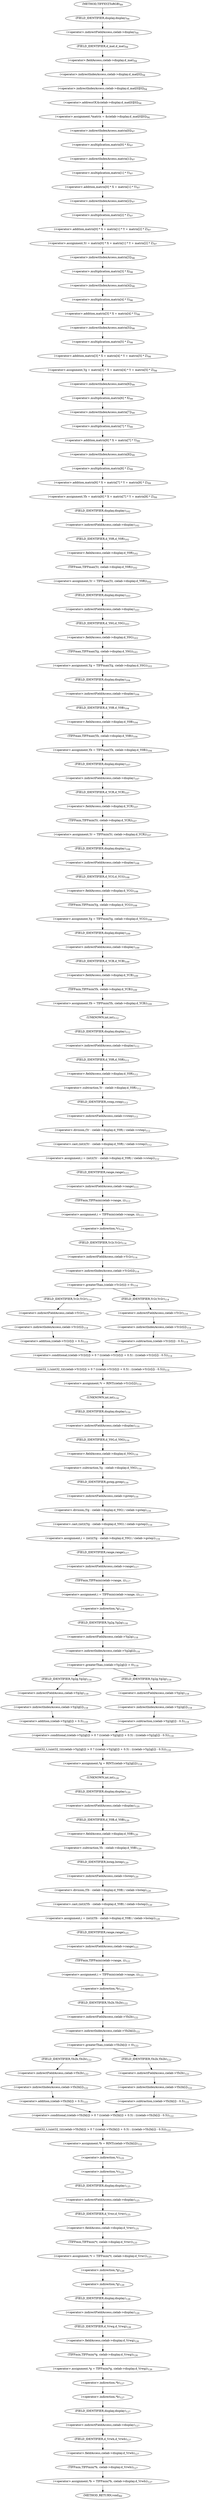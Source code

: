 digraph "TIFFXYZToRGB" {  
"6671" [label = <(&lt;operator&gt;.assignment,*matrix = &amp;cielab-&gt;display.d_mat[0][0])<SUB>94</SUB>> ]
"6683" [label = <(&lt;operator&gt;.assignment,Yr = matrix[0] * X + matrix[1] * Y + matrix[2] * Z)<SUB>97</SUB>> ]
"6702" [label = <(&lt;operator&gt;.assignment,Yg = matrix[3] * X + matrix[4] * Y + matrix[5] * Z)<SUB>98</SUB>> ]
"6721" [label = <(&lt;operator&gt;.assignment,Yb = matrix[6] * X + matrix[7] * Y + matrix[8] * Z)<SUB>99</SUB>> ]
"6740" [label = <(&lt;operator&gt;.assignment,Yr = TIFFmax(Yr, cielab-&gt;display.d_Y0R))<SUB>102</SUB>> ]
"6749" [label = <(&lt;operator&gt;.assignment,Yg = TIFFmax(Yg, cielab-&gt;display.d_Y0G))<SUB>103</SUB>> ]
"6758" [label = <(&lt;operator&gt;.assignment,Yb = TIFFmax(Yb, cielab-&gt;display.d_Y0B))<SUB>104</SUB>> ]
"6767" [label = <(&lt;operator&gt;.assignment,Yr = TIFFmin(Yr, cielab-&gt;display.d_YCR))<SUB>107</SUB>> ]
"6776" [label = <(&lt;operator&gt;.assignment,Yg = TIFFmin(Yg, cielab-&gt;display.d_YCG))<SUB>108</SUB>> ]
"6785" [label = <(&lt;operator&gt;.assignment,Yb = TIFFmin(Yb, cielab-&gt;display.d_YCB))<SUB>109</SUB>> ]
"6794" [label = <(&lt;operator&gt;.assignment,i = (int)((Yr - cielab-&gt;display.d_Y0R) / cielab-&gt;rstep))<SUB>112</SUB>> ]
"6809" [label = <(&lt;operator&gt;.assignment,i = TIFFmin(cielab-&gt;range, i))<SUB>113</SUB>> ]
"6816" [label = <(&lt;operator&gt;.assignment,*r = RINT(cielab-&gt;Yr2r[i]))<SUB>114</SUB>> ]
"6842" [label = <(&lt;operator&gt;.assignment,i = (int)((Yg - cielab-&gt;display.d_Y0G) / cielab-&gt;gstep))<SUB>116</SUB>> ]
"6857" [label = <(&lt;operator&gt;.assignment,i = TIFFmin(cielab-&gt;range, i))<SUB>117</SUB>> ]
"6864" [label = <(&lt;operator&gt;.assignment,*g = RINT(cielab-&gt;Yg2g[i]))<SUB>118</SUB>> ]
"6890" [label = <(&lt;operator&gt;.assignment,i = (int)((Yb - cielab-&gt;display.d_Y0B) / cielab-&gt;bstep))<SUB>120</SUB>> ]
"6905" [label = <(&lt;operator&gt;.assignment,i = TIFFmin(cielab-&gt;range, i))<SUB>121</SUB>> ]
"6912" [label = <(&lt;operator&gt;.assignment,*b = RINT(cielab-&gt;Yb2b[i]))<SUB>122</SUB>> ]
"6938" [label = <(&lt;operator&gt;.assignment,*r = TIFFmin(*r, cielab-&gt;display.d_Vrwr))<SUB>125</SUB>> ]
"6949" [label = <(&lt;operator&gt;.assignment,*g = TIFFmin(*g, cielab-&gt;display.d_Vrwg))<SUB>126</SUB>> ]
"6960" [label = <(&lt;operator&gt;.assignment,*b = TIFFmin(*b, cielab-&gt;display.d_Vrwb))<SUB>127</SUB>> ]
"6673" [label = <(&lt;operator&gt;.addressOf,&amp;cielab-&gt;display.d_mat[0][0])<SUB>94</SUB>> ]
"6685" [label = <(&lt;operator&gt;.addition,matrix[0] * X + matrix[1] * Y + matrix[2] * Z)<SUB>97</SUB>> ]
"6704" [label = <(&lt;operator&gt;.addition,matrix[3] * X + matrix[4] * Y + matrix[5] * Z)<SUB>98</SUB>> ]
"6723" [label = <(&lt;operator&gt;.addition,matrix[6] * X + matrix[7] * Y + matrix[8] * Z)<SUB>99</SUB>> ]
"6742" [label = <(TIFFmax,TIFFmax(Yr, cielab-&gt;display.d_Y0R))<SUB>102</SUB>> ]
"6751" [label = <(TIFFmax,TIFFmax(Yg, cielab-&gt;display.d_Y0G))<SUB>103</SUB>> ]
"6760" [label = <(TIFFmax,TIFFmax(Yb, cielab-&gt;display.d_Y0B))<SUB>104</SUB>> ]
"6769" [label = <(TIFFmin,TIFFmin(Yr, cielab-&gt;display.d_YCR))<SUB>107</SUB>> ]
"6778" [label = <(TIFFmin,TIFFmin(Yg, cielab-&gt;display.d_YCG))<SUB>108</SUB>> ]
"6787" [label = <(TIFFmin,TIFFmin(Yb, cielab-&gt;display.d_YCB))<SUB>109</SUB>> ]
"6796" [label = <(&lt;operator&gt;.cast,(int)((Yr - cielab-&gt;display.d_Y0R) / cielab-&gt;rstep))<SUB>112</SUB>> ]
"6811" [label = <(TIFFmin,TIFFmin(cielab-&gt;range, i))<SUB>113</SUB>> ]
"6817" [label = <(&lt;operator&gt;.indirection,*r)<SUB>114</SUB>> ]
"6819" [label = <(uint32_t,(uint32_t)((cielab-&gt;Yr2r[i]) &gt; 0 ? ((cielab-&gt;Yr2r[i]) + 0.5) : ((cielab-&gt;Yr2r[i]) - 0.5)))<SUB>114</SUB>> ]
"6844" [label = <(&lt;operator&gt;.cast,(int)((Yg - cielab-&gt;display.d_Y0G) / cielab-&gt;gstep))<SUB>116</SUB>> ]
"6859" [label = <(TIFFmin,TIFFmin(cielab-&gt;range, i))<SUB>117</SUB>> ]
"6865" [label = <(&lt;operator&gt;.indirection,*g)<SUB>118</SUB>> ]
"6867" [label = <(uint32_t,(uint32_t)((cielab-&gt;Yg2g[i]) &gt; 0 ? ((cielab-&gt;Yg2g[i]) + 0.5) : ((cielab-&gt;Yg2g[i]) - 0.5)))<SUB>118</SUB>> ]
"6892" [label = <(&lt;operator&gt;.cast,(int)((Yb - cielab-&gt;display.d_Y0B) / cielab-&gt;bstep))<SUB>120</SUB>> ]
"6907" [label = <(TIFFmin,TIFFmin(cielab-&gt;range, i))<SUB>121</SUB>> ]
"6913" [label = <(&lt;operator&gt;.indirection,*b)<SUB>122</SUB>> ]
"6915" [label = <(uint32_t,(uint32_t)((cielab-&gt;Yb2b[i]) &gt; 0 ? ((cielab-&gt;Yb2b[i]) + 0.5) : ((cielab-&gt;Yb2b[i]) - 0.5)))<SUB>122</SUB>> ]
"6939" [label = <(&lt;operator&gt;.indirection,*r)<SUB>125</SUB>> ]
"6941" [label = <(TIFFmin,TIFFmin(*r, cielab-&gt;display.d_Vrwr))<SUB>125</SUB>> ]
"6950" [label = <(&lt;operator&gt;.indirection,*g)<SUB>126</SUB>> ]
"6952" [label = <(TIFFmin,TIFFmin(*g, cielab-&gt;display.d_Vrwg))<SUB>126</SUB>> ]
"6961" [label = <(&lt;operator&gt;.indirection,*b)<SUB>127</SUB>> ]
"6963" [label = <(TIFFmin,TIFFmin(*b, cielab-&gt;display.d_Vrwb))<SUB>127</SUB>> ]
"6674" [label = <(&lt;operator&gt;.indirectIndexAccess,cielab-&gt;display.d_mat[0][0])<SUB>94</SUB>> ]
"6686" [label = <(&lt;operator&gt;.addition,matrix[0] * X + matrix[1] * Y)<SUB>97</SUB>> ]
"6697" [label = <(&lt;operator&gt;.multiplication,matrix[2] * Z)<SUB>97</SUB>> ]
"6705" [label = <(&lt;operator&gt;.addition,matrix[3] * X + matrix[4] * Y)<SUB>98</SUB>> ]
"6716" [label = <(&lt;operator&gt;.multiplication,matrix[5] * Z)<SUB>98</SUB>> ]
"6724" [label = <(&lt;operator&gt;.addition,matrix[6] * X + matrix[7] * Y)<SUB>99</SUB>> ]
"6735" [label = <(&lt;operator&gt;.multiplication,matrix[8] * Z)<SUB>99</SUB>> ]
"6744" [label = <(&lt;operator&gt;.fieldAccess,cielab-&gt;display.d_Y0R)<SUB>102</SUB>> ]
"6753" [label = <(&lt;operator&gt;.fieldAccess,cielab-&gt;display.d_Y0G)<SUB>103</SUB>> ]
"6762" [label = <(&lt;operator&gt;.fieldAccess,cielab-&gt;display.d_Y0B)<SUB>104</SUB>> ]
"6771" [label = <(&lt;operator&gt;.fieldAccess,cielab-&gt;display.d_YCR)<SUB>107</SUB>> ]
"6780" [label = <(&lt;operator&gt;.fieldAccess,cielab-&gt;display.d_YCG)<SUB>108</SUB>> ]
"6789" [label = <(&lt;operator&gt;.fieldAccess,cielab-&gt;display.d_YCB)<SUB>109</SUB>> ]
"6797" [label = <(UNKNOWN,int,int)<SUB>112</SUB>> ]
"6798" [label = <(&lt;operator&gt;.division,(Yr - cielab-&gt;display.d_Y0R) / cielab-&gt;rstep)<SUB>112</SUB>> ]
"6812" [label = <(&lt;operator&gt;.indirectFieldAccess,cielab-&gt;range)<SUB>113</SUB>> ]
"6820" [label = <(&lt;operator&gt;.conditional,(cielab-&gt;Yr2r[i]) &gt; 0 ? ((cielab-&gt;Yr2r[i]) + 0.5) : ((cielab-&gt;Yr2r[i]) - 0.5))<SUB>114</SUB>> ]
"6845" [label = <(UNKNOWN,int,int)<SUB>116</SUB>> ]
"6846" [label = <(&lt;operator&gt;.division,(Yg - cielab-&gt;display.d_Y0G) / cielab-&gt;gstep)<SUB>116</SUB>> ]
"6860" [label = <(&lt;operator&gt;.indirectFieldAccess,cielab-&gt;range)<SUB>117</SUB>> ]
"6868" [label = <(&lt;operator&gt;.conditional,(cielab-&gt;Yg2g[i]) &gt; 0 ? ((cielab-&gt;Yg2g[i]) + 0.5) : ((cielab-&gt;Yg2g[i]) - 0.5))<SUB>118</SUB>> ]
"6893" [label = <(UNKNOWN,int,int)<SUB>120</SUB>> ]
"6894" [label = <(&lt;operator&gt;.division,(Yb - cielab-&gt;display.d_Y0B) / cielab-&gt;bstep)<SUB>120</SUB>> ]
"6908" [label = <(&lt;operator&gt;.indirectFieldAccess,cielab-&gt;range)<SUB>121</SUB>> ]
"6916" [label = <(&lt;operator&gt;.conditional,(cielab-&gt;Yb2b[i]) &gt; 0 ? ((cielab-&gt;Yb2b[i]) + 0.5) : ((cielab-&gt;Yb2b[i]) - 0.5))<SUB>122</SUB>> ]
"6942" [label = <(&lt;operator&gt;.indirection,*r)<SUB>125</SUB>> ]
"6944" [label = <(&lt;operator&gt;.fieldAccess,cielab-&gt;display.d_Vrwr)<SUB>125</SUB>> ]
"6953" [label = <(&lt;operator&gt;.indirection,*g)<SUB>126</SUB>> ]
"6955" [label = <(&lt;operator&gt;.fieldAccess,cielab-&gt;display.d_Vrwg)<SUB>126</SUB>> ]
"6964" [label = <(&lt;operator&gt;.indirection,*b)<SUB>127</SUB>> ]
"6966" [label = <(&lt;operator&gt;.fieldAccess,cielab-&gt;display.d_Vrwb)<SUB>127</SUB>> ]
"6675" [label = <(&lt;operator&gt;.indirectIndexAccess,cielab-&gt;display.d_mat[0])<SUB>94</SUB>> ]
"6687" [label = <(&lt;operator&gt;.multiplication,matrix[0] * X)<SUB>97</SUB>> ]
"6692" [label = <(&lt;operator&gt;.multiplication,matrix[1] * Y)<SUB>97</SUB>> ]
"6698" [label = <(&lt;operator&gt;.indirectIndexAccess,matrix[2])<SUB>97</SUB>> ]
"6706" [label = <(&lt;operator&gt;.multiplication,matrix[3] * X)<SUB>98</SUB>> ]
"6711" [label = <(&lt;operator&gt;.multiplication,matrix[4] * Y)<SUB>98</SUB>> ]
"6717" [label = <(&lt;operator&gt;.indirectIndexAccess,matrix[5])<SUB>98</SUB>> ]
"6725" [label = <(&lt;operator&gt;.multiplication,matrix[6] * X)<SUB>99</SUB>> ]
"6730" [label = <(&lt;operator&gt;.multiplication,matrix[7] * Y)<SUB>99</SUB>> ]
"6736" [label = <(&lt;operator&gt;.indirectIndexAccess,matrix[8])<SUB>99</SUB>> ]
"6745" [label = <(&lt;operator&gt;.indirectFieldAccess,cielab-&gt;display)<SUB>102</SUB>> ]
"6748" [label = <(FIELD_IDENTIFIER,d_Y0R,d_Y0R)<SUB>102</SUB>> ]
"6754" [label = <(&lt;operator&gt;.indirectFieldAccess,cielab-&gt;display)<SUB>103</SUB>> ]
"6757" [label = <(FIELD_IDENTIFIER,d_Y0G,d_Y0G)<SUB>103</SUB>> ]
"6763" [label = <(&lt;operator&gt;.indirectFieldAccess,cielab-&gt;display)<SUB>104</SUB>> ]
"6766" [label = <(FIELD_IDENTIFIER,d_Y0B,d_Y0B)<SUB>104</SUB>> ]
"6772" [label = <(&lt;operator&gt;.indirectFieldAccess,cielab-&gt;display)<SUB>107</SUB>> ]
"6775" [label = <(FIELD_IDENTIFIER,d_YCR,d_YCR)<SUB>107</SUB>> ]
"6781" [label = <(&lt;operator&gt;.indirectFieldAccess,cielab-&gt;display)<SUB>108</SUB>> ]
"6784" [label = <(FIELD_IDENTIFIER,d_YCG,d_YCG)<SUB>108</SUB>> ]
"6790" [label = <(&lt;operator&gt;.indirectFieldAccess,cielab-&gt;display)<SUB>109</SUB>> ]
"6793" [label = <(FIELD_IDENTIFIER,d_YCB,d_YCB)<SUB>109</SUB>> ]
"6799" [label = <(&lt;operator&gt;.subtraction,Yr - cielab-&gt;display.d_Y0R)<SUB>112</SUB>> ]
"6806" [label = <(&lt;operator&gt;.indirectFieldAccess,cielab-&gt;rstep)<SUB>112</SUB>> ]
"6814" [label = <(FIELD_IDENTIFIER,range,range)<SUB>113</SUB>> ]
"6821" [label = <(&lt;operator&gt;.greaterThan,(cielab-&gt;Yr2r[i]) &gt; 0)<SUB>114</SUB>> ]
"6828" [label = <(&lt;operator&gt;.addition,(cielab-&gt;Yr2r[i]) + 0.5)<SUB>114</SUB>> ]
"6835" [label = <(&lt;operator&gt;.subtraction,(cielab-&gt;Yr2r[i]) - 0.5)<SUB>114</SUB>> ]
"6847" [label = <(&lt;operator&gt;.subtraction,Yg - cielab-&gt;display.d_Y0G)<SUB>116</SUB>> ]
"6854" [label = <(&lt;operator&gt;.indirectFieldAccess,cielab-&gt;gstep)<SUB>116</SUB>> ]
"6862" [label = <(FIELD_IDENTIFIER,range,range)<SUB>117</SUB>> ]
"6869" [label = <(&lt;operator&gt;.greaterThan,(cielab-&gt;Yg2g[i]) &gt; 0)<SUB>118</SUB>> ]
"6876" [label = <(&lt;operator&gt;.addition,(cielab-&gt;Yg2g[i]) + 0.5)<SUB>118</SUB>> ]
"6883" [label = <(&lt;operator&gt;.subtraction,(cielab-&gt;Yg2g[i]) - 0.5)<SUB>118</SUB>> ]
"6895" [label = <(&lt;operator&gt;.subtraction,Yb - cielab-&gt;display.d_Y0B)<SUB>120</SUB>> ]
"6902" [label = <(&lt;operator&gt;.indirectFieldAccess,cielab-&gt;bstep)<SUB>120</SUB>> ]
"6910" [label = <(FIELD_IDENTIFIER,range,range)<SUB>121</SUB>> ]
"6917" [label = <(&lt;operator&gt;.greaterThan,(cielab-&gt;Yb2b[i]) &gt; 0)<SUB>122</SUB>> ]
"6924" [label = <(&lt;operator&gt;.addition,(cielab-&gt;Yb2b[i]) + 0.5)<SUB>122</SUB>> ]
"6931" [label = <(&lt;operator&gt;.subtraction,(cielab-&gt;Yb2b[i]) - 0.5)<SUB>122</SUB>> ]
"6945" [label = <(&lt;operator&gt;.indirectFieldAccess,cielab-&gt;display)<SUB>125</SUB>> ]
"6948" [label = <(FIELD_IDENTIFIER,d_Vrwr,d_Vrwr)<SUB>125</SUB>> ]
"6956" [label = <(&lt;operator&gt;.indirectFieldAccess,cielab-&gt;display)<SUB>126</SUB>> ]
"6959" [label = <(FIELD_IDENTIFIER,d_Vrwg,d_Vrwg)<SUB>126</SUB>> ]
"6967" [label = <(&lt;operator&gt;.indirectFieldAccess,cielab-&gt;display)<SUB>127</SUB>> ]
"6970" [label = <(FIELD_IDENTIFIER,d_Vrwb,d_Vrwb)<SUB>127</SUB>> ]
"6676" [label = <(&lt;operator&gt;.fieldAccess,cielab-&gt;display.d_mat)<SUB>94</SUB>> ]
"6688" [label = <(&lt;operator&gt;.indirectIndexAccess,matrix[0])<SUB>97</SUB>> ]
"6693" [label = <(&lt;operator&gt;.indirectIndexAccess,matrix[1])<SUB>97</SUB>> ]
"6707" [label = <(&lt;operator&gt;.indirectIndexAccess,matrix[3])<SUB>98</SUB>> ]
"6712" [label = <(&lt;operator&gt;.indirectIndexAccess,matrix[4])<SUB>98</SUB>> ]
"6726" [label = <(&lt;operator&gt;.indirectIndexAccess,matrix[6])<SUB>99</SUB>> ]
"6731" [label = <(&lt;operator&gt;.indirectIndexAccess,matrix[7])<SUB>99</SUB>> ]
"6747" [label = <(FIELD_IDENTIFIER,display,display)<SUB>102</SUB>> ]
"6756" [label = <(FIELD_IDENTIFIER,display,display)<SUB>103</SUB>> ]
"6765" [label = <(FIELD_IDENTIFIER,display,display)<SUB>104</SUB>> ]
"6774" [label = <(FIELD_IDENTIFIER,display,display)<SUB>107</SUB>> ]
"6783" [label = <(FIELD_IDENTIFIER,display,display)<SUB>108</SUB>> ]
"6792" [label = <(FIELD_IDENTIFIER,display,display)<SUB>109</SUB>> ]
"6801" [label = <(&lt;operator&gt;.fieldAccess,cielab-&gt;display.d_Y0R)<SUB>112</SUB>> ]
"6808" [label = <(FIELD_IDENTIFIER,rstep,rstep)<SUB>112</SUB>> ]
"6822" [label = <(&lt;operator&gt;.indirectIndexAccess,cielab-&gt;Yr2r[i])<SUB>114</SUB>> ]
"6829" [label = <(&lt;operator&gt;.indirectIndexAccess,cielab-&gt;Yr2r[i])<SUB>114</SUB>> ]
"6836" [label = <(&lt;operator&gt;.indirectIndexAccess,cielab-&gt;Yr2r[i])<SUB>114</SUB>> ]
"6849" [label = <(&lt;operator&gt;.fieldAccess,cielab-&gt;display.d_Y0G)<SUB>116</SUB>> ]
"6856" [label = <(FIELD_IDENTIFIER,gstep,gstep)<SUB>116</SUB>> ]
"6870" [label = <(&lt;operator&gt;.indirectIndexAccess,cielab-&gt;Yg2g[i])<SUB>118</SUB>> ]
"6877" [label = <(&lt;operator&gt;.indirectIndexAccess,cielab-&gt;Yg2g[i])<SUB>118</SUB>> ]
"6884" [label = <(&lt;operator&gt;.indirectIndexAccess,cielab-&gt;Yg2g[i])<SUB>118</SUB>> ]
"6897" [label = <(&lt;operator&gt;.fieldAccess,cielab-&gt;display.d_Y0B)<SUB>120</SUB>> ]
"6904" [label = <(FIELD_IDENTIFIER,bstep,bstep)<SUB>120</SUB>> ]
"6918" [label = <(&lt;operator&gt;.indirectIndexAccess,cielab-&gt;Yb2b[i])<SUB>122</SUB>> ]
"6925" [label = <(&lt;operator&gt;.indirectIndexAccess,cielab-&gt;Yb2b[i])<SUB>122</SUB>> ]
"6932" [label = <(&lt;operator&gt;.indirectIndexAccess,cielab-&gt;Yb2b[i])<SUB>122</SUB>> ]
"6947" [label = <(FIELD_IDENTIFIER,display,display)<SUB>125</SUB>> ]
"6958" [label = <(FIELD_IDENTIFIER,display,display)<SUB>126</SUB>> ]
"6969" [label = <(FIELD_IDENTIFIER,display,display)<SUB>127</SUB>> ]
"6677" [label = <(&lt;operator&gt;.indirectFieldAccess,cielab-&gt;display)<SUB>94</SUB>> ]
"6680" [label = <(FIELD_IDENTIFIER,d_mat,d_mat)<SUB>94</SUB>> ]
"6802" [label = <(&lt;operator&gt;.indirectFieldAccess,cielab-&gt;display)<SUB>112</SUB>> ]
"6805" [label = <(FIELD_IDENTIFIER,d_Y0R,d_Y0R)<SUB>112</SUB>> ]
"6823" [label = <(&lt;operator&gt;.indirectFieldAccess,cielab-&gt;Yr2r)<SUB>114</SUB>> ]
"6830" [label = <(&lt;operator&gt;.indirectFieldAccess,cielab-&gt;Yr2r)<SUB>114</SUB>> ]
"6837" [label = <(&lt;operator&gt;.indirectFieldAccess,cielab-&gt;Yr2r)<SUB>114</SUB>> ]
"6850" [label = <(&lt;operator&gt;.indirectFieldAccess,cielab-&gt;display)<SUB>116</SUB>> ]
"6853" [label = <(FIELD_IDENTIFIER,d_Y0G,d_Y0G)<SUB>116</SUB>> ]
"6871" [label = <(&lt;operator&gt;.indirectFieldAccess,cielab-&gt;Yg2g)<SUB>118</SUB>> ]
"6878" [label = <(&lt;operator&gt;.indirectFieldAccess,cielab-&gt;Yg2g)<SUB>118</SUB>> ]
"6885" [label = <(&lt;operator&gt;.indirectFieldAccess,cielab-&gt;Yg2g)<SUB>118</SUB>> ]
"6898" [label = <(&lt;operator&gt;.indirectFieldAccess,cielab-&gt;display)<SUB>120</SUB>> ]
"6901" [label = <(FIELD_IDENTIFIER,d_Y0B,d_Y0B)<SUB>120</SUB>> ]
"6919" [label = <(&lt;operator&gt;.indirectFieldAccess,cielab-&gt;Yb2b)<SUB>122</SUB>> ]
"6926" [label = <(&lt;operator&gt;.indirectFieldAccess,cielab-&gt;Yb2b)<SUB>122</SUB>> ]
"6933" [label = <(&lt;operator&gt;.indirectFieldAccess,cielab-&gt;Yb2b)<SUB>122</SUB>> ]
"6679" [label = <(FIELD_IDENTIFIER,display,display)<SUB>94</SUB>> ]
"6804" [label = <(FIELD_IDENTIFIER,display,display)<SUB>112</SUB>> ]
"6825" [label = <(FIELD_IDENTIFIER,Yr2r,Yr2r)<SUB>114</SUB>> ]
"6832" [label = <(FIELD_IDENTIFIER,Yr2r,Yr2r)<SUB>114</SUB>> ]
"6839" [label = <(FIELD_IDENTIFIER,Yr2r,Yr2r)<SUB>114</SUB>> ]
"6852" [label = <(FIELD_IDENTIFIER,display,display)<SUB>116</SUB>> ]
"6873" [label = <(FIELD_IDENTIFIER,Yg2g,Yg2g)<SUB>118</SUB>> ]
"6880" [label = <(FIELD_IDENTIFIER,Yg2g,Yg2g)<SUB>118</SUB>> ]
"6887" [label = <(FIELD_IDENTIFIER,Yg2g,Yg2g)<SUB>118</SUB>> ]
"6900" [label = <(FIELD_IDENTIFIER,display,display)<SUB>120</SUB>> ]
"6921" [label = <(FIELD_IDENTIFIER,Yb2b,Yb2b)<SUB>122</SUB>> ]
"6928" [label = <(FIELD_IDENTIFIER,Yb2b,Yb2b)<SUB>122</SUB>> ]
"6935" [label = <(FIELD_IDENTIFIER,Yb2b,Yb2b)<SUB>122</SUB>> ]
"6657" [label = <(METHOD,TIFFXYZToRGB)<SUB>89</SUB>> ]
"6971" [label = <(METHOD_RETURN,void)<SUB>89</SUB>> ]
  "6671" -> "6688" 
  "6683" -> "6707" 
  "6702" -> "6726" 
  "6721" -> "6747" 
  "6740" -> "6756" 
  "6749" -> "6765" 
  "6758" -> "6774" 
  "6767" -> "6783" 
  "6776" -> "6792" 
  "6785" -> "6797" 
  "6794" -> "6814" 
  "6809" -> "6817" 
  "6816" -> "6845" 
  "6842" -> "6862" 
  "6857" -> "6865" 
  "6864" -> "6893" 
  "6890" -> "6910" 
  "6905" -> "6913" 
  "6912" -> "6939" 
  "6938" -> "6950" 
  "6949" -> "6961" 
  "6960" -> "6971" 
  "6673" -> "6671" 
  "6685" -> "6683" 
  "6704" -> "6702" 
  "6723" -> "6721" 
  "6742" -> "6740" 
  "6751" -> "6749" 
  "6760" -> "6758" 
  "6769" -> "6767" 
  "6778" -> "6776" 
  "6787" -> "6785" 
  "6796" -> "6794" 
  "6811" -> "6809" 
  "6817" -> "6825" 
  "6819" -> "6816" 
  "6844" -> "6842" 
  "6859" -> "6857" 
  "6865" -> "6873" 
  "6867" -> "6864" 
  "6892" -> "6890" 
  "6907" -> "6905" 
  "6913" -> "6921" 
  "6915" -> "6912" 
  "6939" -> "6942" 
  "6941" -> "6938" 
  "6950" -> "6953" 
  "6952" -> "6949" 
  "6961" -> "6964" 
  "6963" -> "6960" 
  "6674" -> "6673" 
  "6686" -> "6698" 
  "6697" -> "6685" 
  "6705" -> "6717" 
  "6716" -> "6704" 
  "6724" -> "6736" 
  "6735" -> "6723" 
  "6744" -> "6742" 
  "6753" -> "6751" 
  "6762" -> "6760" 
  "6771" -> "6769" 
  "6780" -> "6778" 
  "6789" -> "6787" 
  "6797" -> "6804" 
  "6798" -> "6796" 
  "6812" -> "6811" 
  "6820" -> "6819" 
  "6845" -> "6852" 
  "6846" -> "6844" 
  "6860" -> "6859" 
  "6868" -> "6867" 
  "6893" -> "6900" 
  "6894" -> "6892" 
  "6908" -> "6907" 
  "6916" -> "6915" 
  "6942" -> "6947" 
  "6944" -> "6941" 
  "6953" -> "6958" 
  "6955" -> "6952" 
  "6964" -> "6969" 
  "6966" -> "6963" 
  "6675" -> "6674" 
  "6687" -> "6693" 
  "6692" -> "6686" 
  "6698" -> "6697" 
  "6706" -> "6712" 
  "6711" -> "6705" 
  "6717" -> "6716" 
  "6725" -> "6731" 
  "6730" -> "6724" 
  "6736" -> "6735" 
  "6745" -> "6748" 
  "6748" -> "6744" 
  "6754" -> "6757" 
  "6757" -> "6753" 
  "6763" -> "6766" 
  "6766" -> "6762" 
  "6772" -> "6775" 
  "6775" -> "6771" 
  "6781" -> "6784" 
  "6784" -> "6780" 
  "6790" -> "6793" 
  "6793" -> "6789" 
  "6799" -> "6808" 
  "6806" -> "6798" 
  "6814" -> "6812" 
  "6821" -> "6832" 
  "6821" -> "6839" 
  "6828" -> "6820" 
  "6835" -> "6820" 
  "6847" -> "6856" 
  "6854" -> "6846" 
  "6862" -> "6860" 
  "6869" -> "6880" 
  "6869" -> "6887" 
  "6876" -> "6868" 
  "6883" -> "6868" 
  "6895" -> "6904" 
  "6902" -> "6894" 
  "6910" -> "6908" 
  "6917" -> "6928" 
  "6917" -> "6935" 
  "6924" -> "6916" 
  "6931" -> "6916" 
  "6945" -> "6948" 
  "6948" -> "6944" 
  "6956" -> "6959" 
  "6959" -> "6955" 
  "6967" -> "6970" 
  "6970" -> "6966" 
  "6676" -> "6675" 
  "6688" -> "6687" 
  "6693" -> "6692" 
  "6707" -> "6706" 
  "6712" -> "6711" 
  "6726" -> "6725" 
  "6731" -> "6730" 
  "6747" -> "6745" 
  "6756" -> "6754" 
  "6765" -> "6763" 
  "6774" -> "6772" 
  "6783" -> "6781" 
  "6792" -> "6790" 
  "6801" -> "6799" 
  "6808" -> "6806" 
  "6822" -> "6821" 
  "6829" -> "6828" 
  "6836" -> "6835" 
  "6849" -> "6847" 
  "6856" -> "6854" 
  "6870" -> "6869" 
  "6877" -> "6876" 
  "6884" -> "6883" 
  "6897" -> "6895" 
  "6904" -> "6902" 
  "6918" -> "6917" 
  "6925" -> "6924" 
  "6932" -> "6931" 
  "6947" -> "6945" 
  "6958" -> "6956" 
  "6969" -> "6967" 
  "6677" -> "6680" 
  "6680" -> "6676" 
  "6802" -> "6805" 
  "6805" -> "6801" 
  "6823" -> "6822" 
  "6830" -> "6829" 
  "6837" -> "6836" 
  "6850" -> "6853" 
  "6853" -> "6849" 
  "6871" -> "6870" 
  "6878" -> "6877" 
  "6885" -> "6884" 
  "6898" -> "6901" 
  "6901" -> "6897" 
  "6919" -> "6918" 
  "6926" -> "6925" 
  "6933" -> "6932" 
  "6679" -> "6677" 
  "6804" -> "6802" 
  "6825" -> "6823" 
  "6832" -> "6830" 
  "6839" -> "6837" 
  "6852" -> "6850" 
  "6873" -> "6871" 
  "6880" -> "6878" 
  "6887" -> "6885" 
  "6900" -> "6898" 
  "6921" -> "6919" 
  "6928" -> "6926" 
  "6935" -> "6933" 
  "6657" -> "6679" 
}
